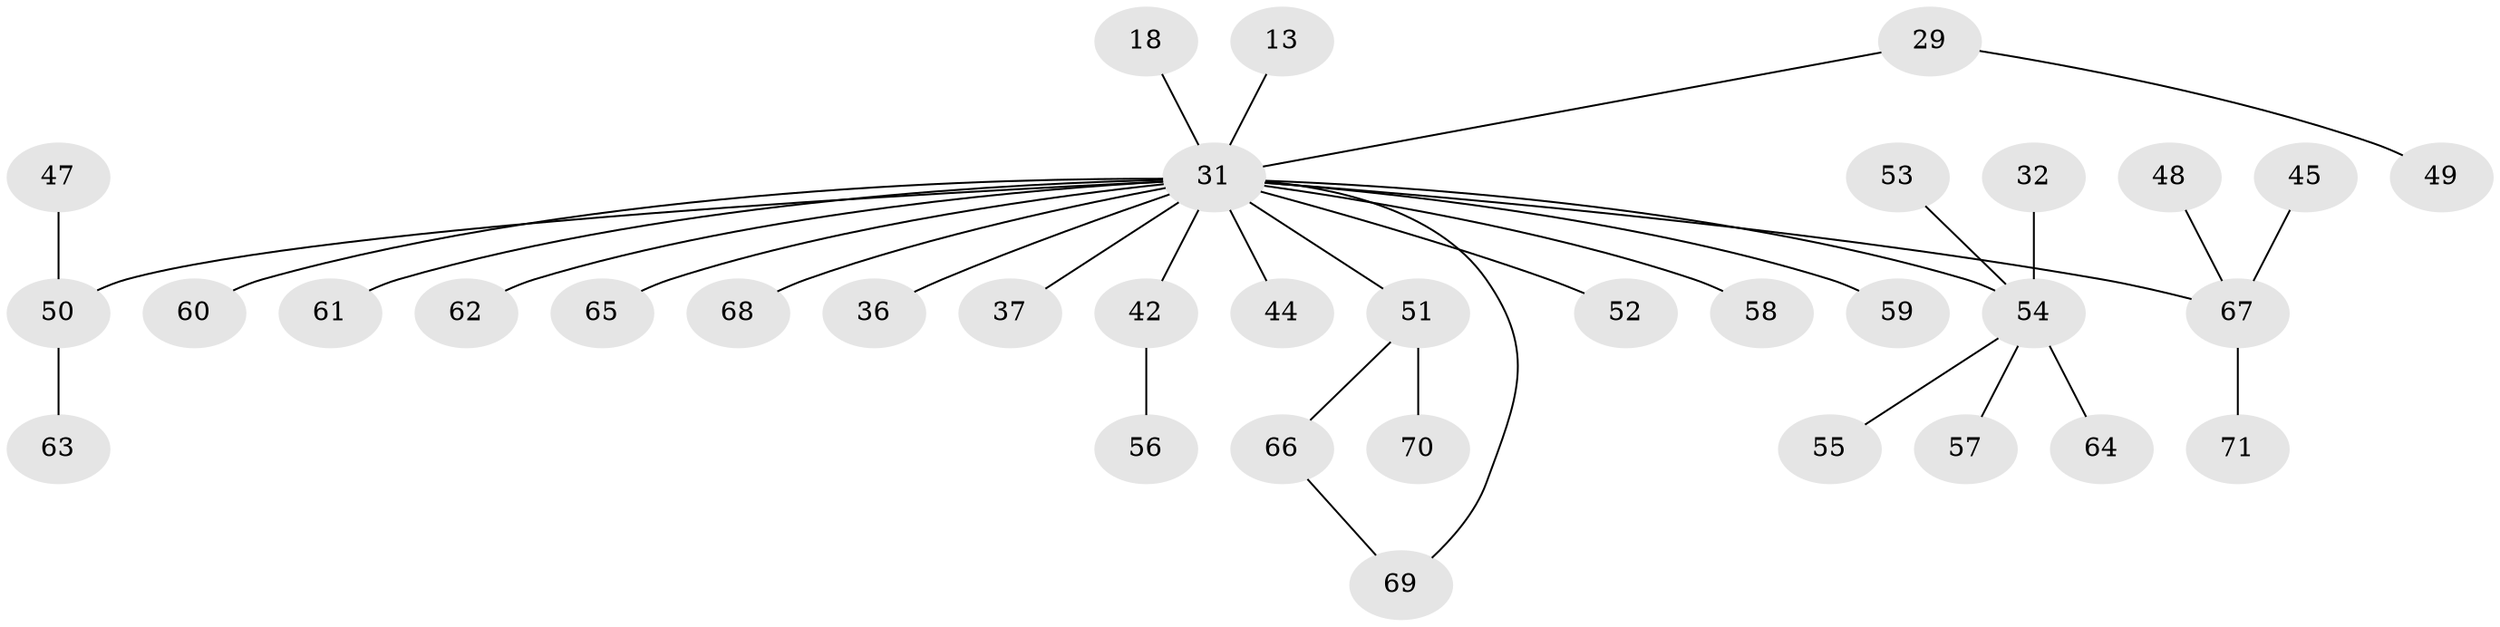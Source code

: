 // original degree distribution, {5: 0.028169014084507043, 8: 0.014084507042253521, 3: 0.14084507042253522, 4: 0.08450704225352113, 1: 0.4225352112676056, 2: 0.28169014084507044, 6: 0.028169014084507043}
// Generated by graph-tools (version 1.1) at 2025/42/03/09/25 04:42:49]
// undirected, 35 vertices, 35 edges
graph export_dot {
graph [start="1"]
  node [color=gray90,style=filled];
  13;
  18 [super="+14"];
  29;
  31 [super="+8+16"];
  32;
  36;
  37;
  42 [super="+33+22"];
  44;
  45;
  47;
  48 [super="+27"];
  49;
  50 [super="+38+34+40"];
  51 [super="+26+35"];
  52;
  53;
  54 [super="+6+21+41"];
  55;
  56;
  57;
  58;
  59 [super="+20"];
  60;
  61 [super="+39"];
  62 [super="+25"];
  63;
  64;
  65;
  66 [super="+46"];
  67 [super="+19"];
  68;
  69;
  70;
  71;
  13 -- 31;
  18 -- 31;
  29 -- 49;
  29 -- 31;
  31 -- 68;
  31 -- 61 [weight=3];
  31 -- 65;
  31 -- 67;
  31 -- 69;
  31 -- 36;
  31 -- 37;
  31 -- 42 [weight=2];
  31 -- 44;
  31 -- 52;
  31 -- 54 [weight=3];
  31 -- 58;
  31 -- 60;
  31 -- 51 [weight=2];
  31 -- 59;
  31 -- 62;
  31 -- 50;
  32 -- 54;
  42 -- 56;
  45 -- 67;
  47 -- 50;
  48 -- 67;
  50 -- 63;
  51 -- 70;
  51 -- 66;
  53 -- 54;
  54 -- 64;
  54 -- 55;
  54 -- 57;
  66 -- 69;
  67 -- 71;
}
